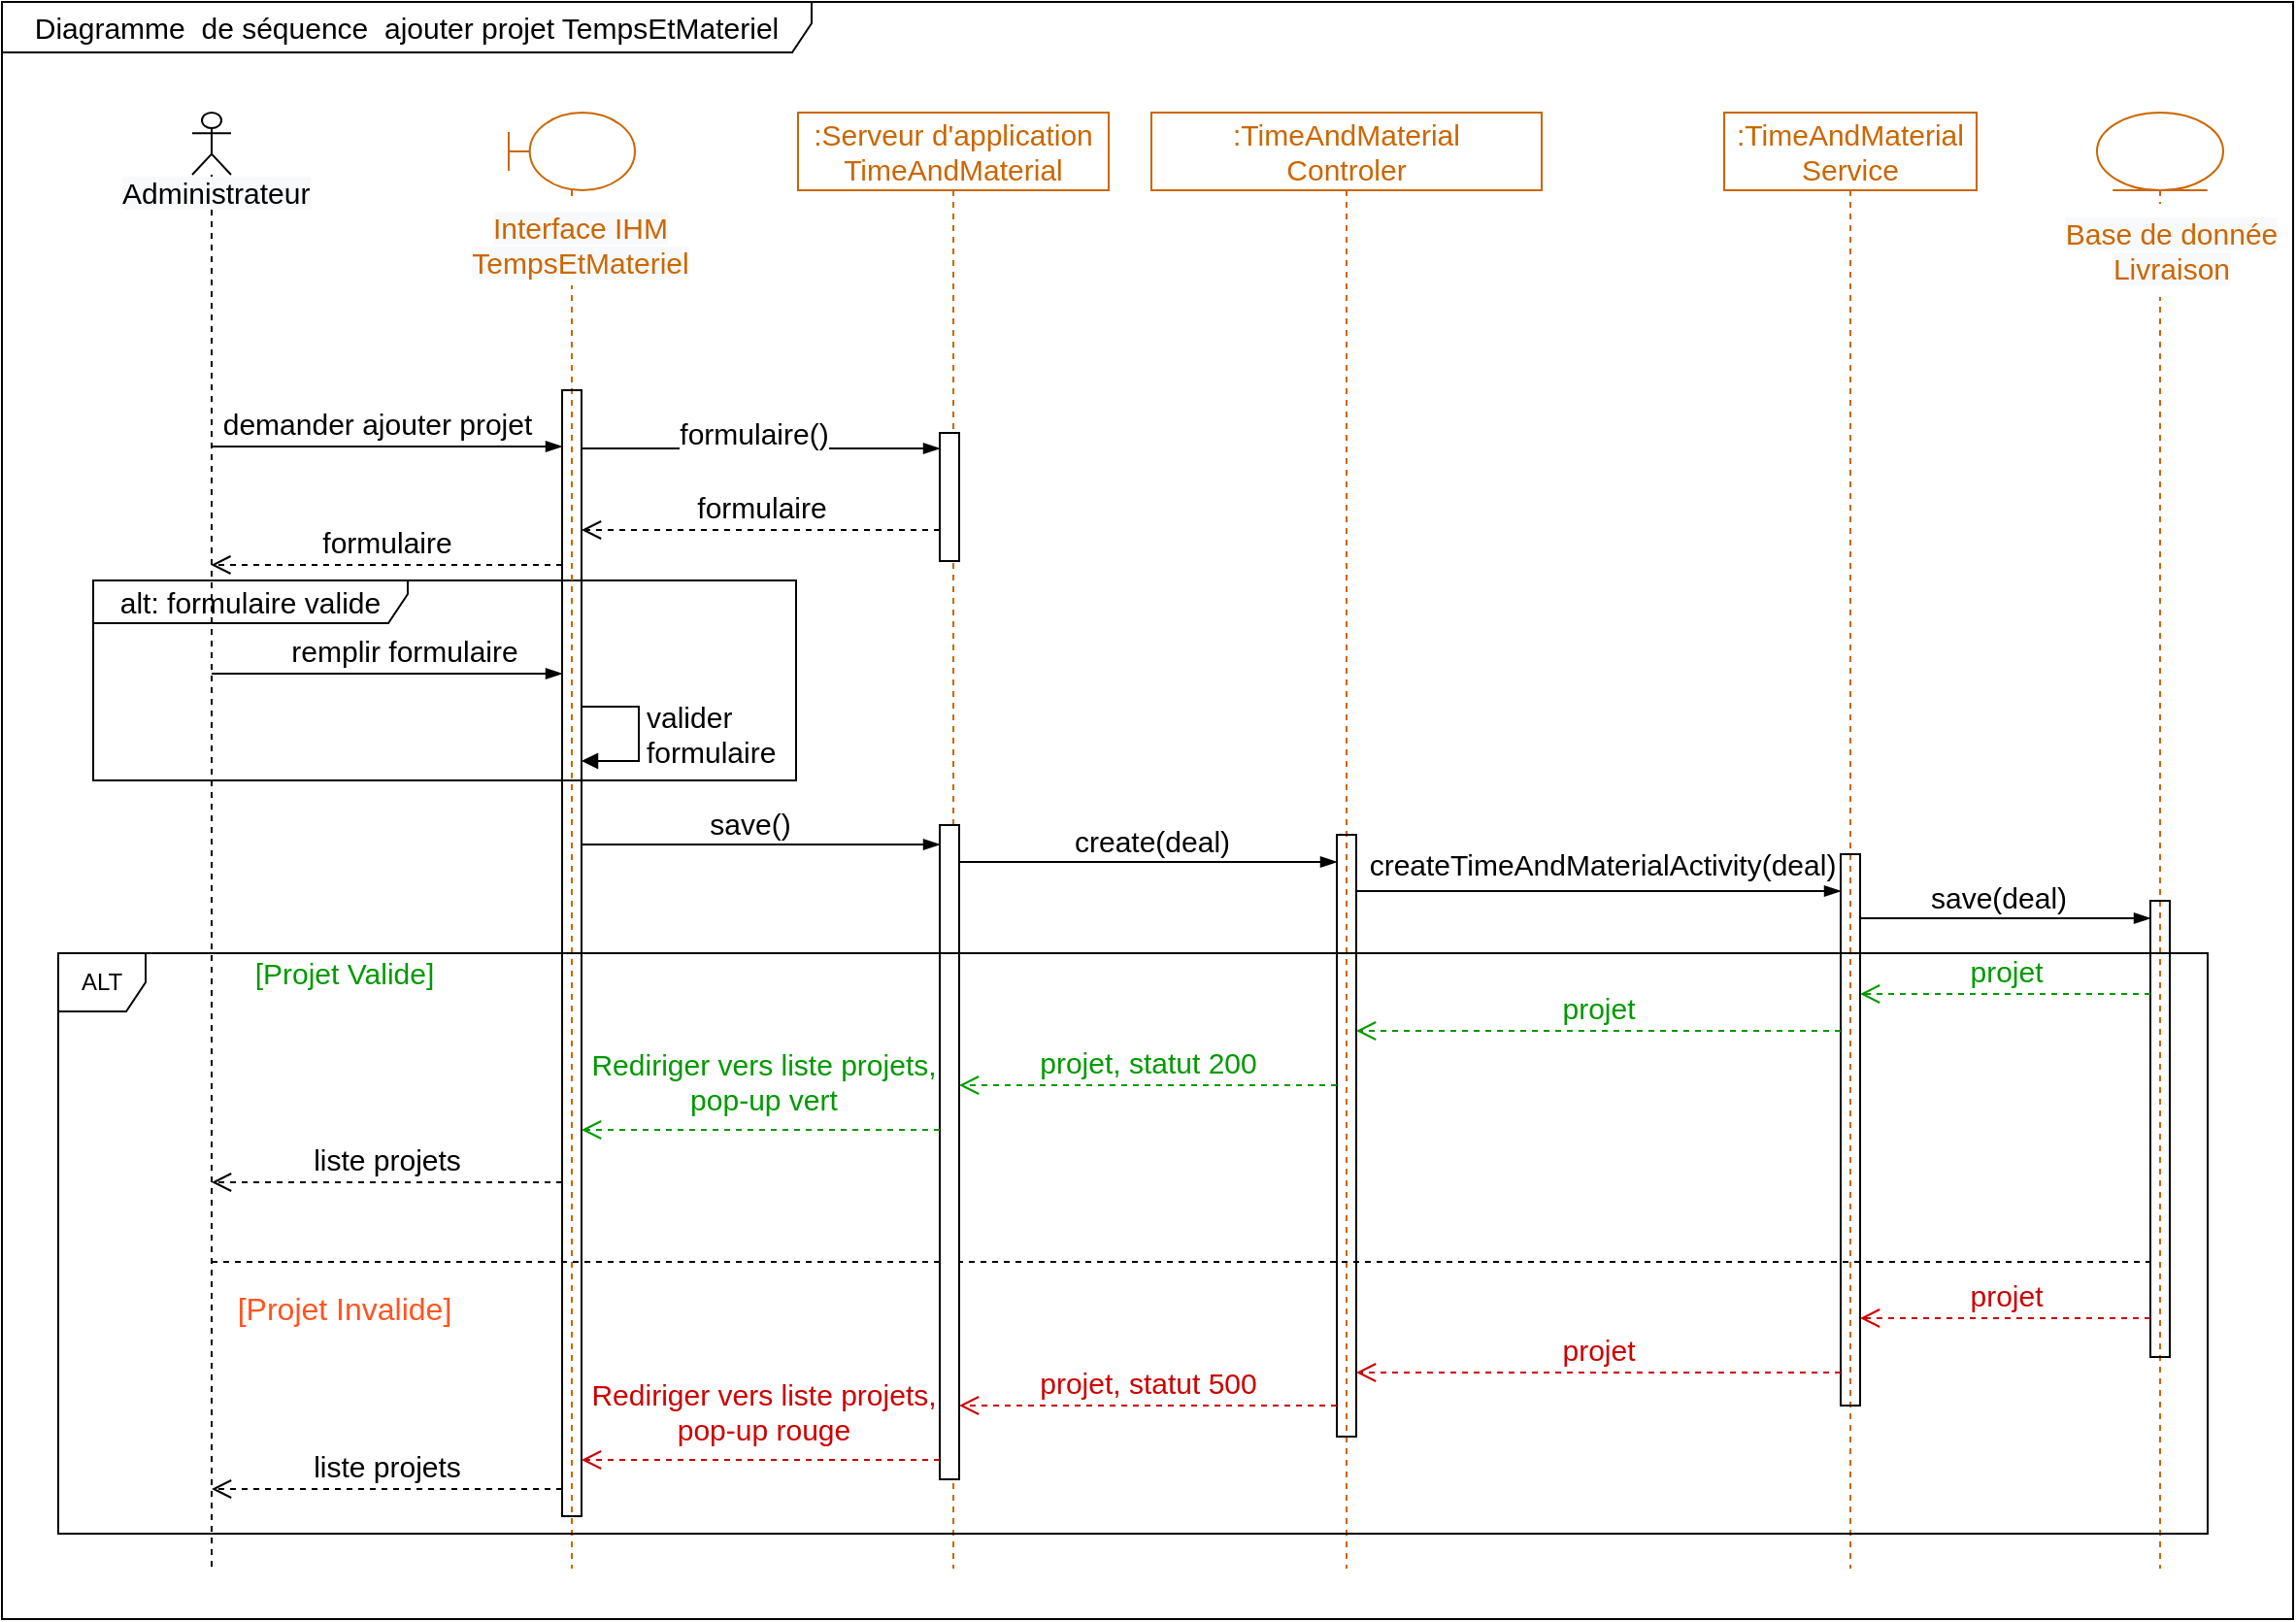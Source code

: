 <mxfile version="20.2.3" type="github">
  <diagram id="3ycZvg8SD_pY-ydtEEm7" name="Page-1">
    <mxGraphModel dx="2031" dy="1134" grid="0" gridSize="10" guides="1" tooltips="1" connect="1" arrows="1" fold="1" page="1" pageScale="1" pageWidth="827" pageHeight="1169" math="0" shadow="0">
      <root>
        <mxCell id="0" />
        <mxCell id="1" parent="0" />
        <mxCell id="iKNJWcs5wsSq8HuUoyNJ-98" value="&lt;font style=&quot;font-size: 15px;&quot;&gt;alt: formulaire valide&lt;/font&gt;" style="shape=umlFrame;whiteSpace=wrap;html=1;width=162;height=22;" vertex="1" parent="1">
          <mxGeometry x="59" y="306" width="362" height="103" as="geometry" />
        </mxCell>
        <mxCell id="iKNJWcs5wsSq8HuUoyNJ-85" value="Diagramme&amp;nbsp; de séquence&amp;nbsp; ajouter projet TempsEtMateriel" style="shape=umlFrame;whiteSpace=wrap;html=1;rounded=0;shadow=0;glass=0;sketch=0;fontSize=15;fillColor=none;width=417;height=26;" vertex="1" parent="1">
          <mxGeometry x="12" y="8" width="1180" height="833" as="geometry" />
        </mxCell>
        <mxCell id="iKNJWcs5wsSq8HuUoyNJ-44" value=":TimeAndMaterial&lt;br&gt;Controler" style="shape=umlLifeline;perimeter=lifelinePerimeter;whiteSpace=wrap;html=1;container=1;collapsible=0;recursiveResize=0;outlineConnect=0;rounded=0;shadow=0;glass=0;sketch=0;fillColor=none;fontSize=15;fontColor=#CC6600;strokeColor=#CC6600;" vertex="1" parent="1">
          <mxGeometry x="604" y="65" width="201" height="750" as="geometry" />
        </mxCell>
        <mxCell id="iKNJWcs5wsSq8HuUoyNJ-45" value="" style="html=1;points=[];perimeter=orthogonalPerimeter;rounded=0;shadow=0;glass=0;sketch=0;fontSize=15;fillColor=none;" vertex="1" parent="iKNJWcs5wsSq8HuUoyNJ-44">
          <mxGeometry x="95.5" y="372" width="10" height="310" as="geometry" />
        </mxCell>
        <mxCell id="iKNJWcs5wsSq8HuUoyNJ-114" style="edgeStyle=none;rounded=0;orthogonalLoop=1;jettySize=auto;html=1;fontSize=15;fontColor=#000000;strokeColor=#000000;endArrow=none;endFill=0;dashed=1;" edge="1" parent="1" source="iKNJWcs5wsSq8HuUoyNJ-46" target="iKNJWcs5wsSq8HuUoyNJ-51">
          <mxGeometry relative="1" as="geometry">
            <Array as="points">
              <mxPoint x="238" y="657" />
            </Array>
          </mxGeometry>
        </mxCell>
        <mxCell id="iKNJWcs5wsSq8HuUoyNJ-46" value="" style="shape=umlLifeline;participant=umlActor;perimeter=lifelinePerimeter;whiteSpace=wrap;html=1;container=1;collapsible=0;recursiveResize=0;verticalAlign=top;spacingTop=36;outlineConnect=0;fillColor=none;size=32;sketch=0;shadow=0;rounded=0;glass=0;" vertex="1" parent="1">
          <mxGeometry x="110" y="65" width="20" height="750" as="geometry" />
        </mxCell>
        <mxCell id="iKNJWcs5wsSq8HuUoyNJ-47" value="&lt;span style=&quot;color: rgb(0, 0, 0); font-family: Helvetica; font-size: 15px; font-style: normal; font-variant-ligatures: normal; font-variant-caps: normal; font-weight: 400; letter-spacing: normal; orphans: 2; text-align: center; text-indent: 0px; text-transform: none; widows: 2; word-spacing: 0px; -webkit-text-stroke-width: 0px; background-color: rgb(248, 249, 250); text-decoration-thickness: initial; text-decoration-style: initial; text-decoration-color: initial; float: none; display: inline !important;&quot;&gt;Administrateur&lt;/span&gt;" style="text;whiteSpace=wrap;html=1;fontSize=15;" vertex="1" parent="1">
          <mxGeometry x="72" y="91" width="105" height="36" as="geometry" />
        </mxCell>
        <mxCell id="iKNJWcs5wsSq8HuUoyNJ-48" value=":TimeAndMaterial&lt;br&gt;Service" style="shape=umlLifeline;perimeter=lifelinePerimeter;whiteSpace=wrap;html=1;container=1;collapsible=0;recursiveResize=0;outlineConnect=0;rounded=0;shadow=0;glass=0;sketch=0;fillColor=none;fontSize=15;fontColor=#CC6600;strokeColor=#CC6600;" vertex="1" parent="1">
          <mxGeometry x="899" y="65" width="130" height="750" as="geometry" />
        </mxCell>
        <mxCell id="iKNJWcs5wsSq8HuUoyNJ-49" value="" style="html=1;points=[];perimeter=orthogonalPerimeter;rounded=0;shadow=0;glass=0;sketch=0;fontSize=15;fillColor=none;" vertex="1" parent="iKNJWcs5wsSq8HuUoyNJ-48">
          <mxGeometry x="60" y="382" width="10" height="284" as="geometry" />
        </mxCell>
        <mxCell id="iKNJWcs5wsSq8HuUoyNJ-50" value="" style="shape=umlLifeline;participant=umlEntity;perimeter=lifelinePerimeter;whiteSpace=wrap;html=1;container=1;collapsible=0;recursiveResize=0;verticalAlign=top;spacingTop=36;outlineConnect=0;rounded=0;shadow=0;glass=0;sketch=0;fontSize=15;fillColor=none;fontColor=#CC6600;strokeColor=#CC6600;" vertex="1" parent="1">
          <mxGeometry x="1091" y="65" width="65" height="750" as="geometry" />
        </mxCell>
        <mxCell id="iKNJWcs5wsSq8HuUoyNJ-51" value="" style="html=1;points=[];perimeter=orthogonalPerimeter;rounded=0;shadow=0;glass=0;sketch=0;fontSize=15;fillColor=none;" vertex="1" parent="iKNJWcs5wsSq8HuUoyNJ-50">
          <mxGeometry x="27.5" y="406" width="10" height="235" as="geometry" />
        </mxCell>
        <mxCell id="iKNJWcs5wsSq8HuUoyNJ-52" value="&lt;span style=&quot;font-family: Helvetica; font-size: 15px; font-style: normal; font-variant-ligatures: normal; font-variant-caps: normal; font-weight: 400; letter-spacing: normal; orphans: 2; text-indent: 0px; text-transform: none; widows: 2; word-spacing: 0px; -webkit-text-stroke-width: 0px; background-color: rgb(248, 249, 250); text-decoration-thickness: initial; text-decoration-style: initial; text-decoration-color: initial; float: none; display: inline !important;&quot;&gt;Base de donnée&lt;br&gt;Livraison&lt;br&gt;&lt;/span&gt;" style="text;whiteSpace=wrap;html=1;fontSize=15;align=center;fillColor=default;fontColor=#CC6600;" vertex="1" parent="iKNJWcs5wsSq8HuUoyNJ-50">
          <mxGeometry x="-21" y="47" width="119" height="48" as="geometry" />
        </mxCell>
        <mxCell id="iKNJWcs5wsSq8HuUoyNJ-53" value="" style="shape=umlLifeline;participant=umlBoundary;perimeter=lifelinePerimeter;whiteSpace=wrap;html=1;container=1;collapsible=0;recursiveResize=0;verticalAlign=top;spacingTop=36;outlineConnect=0;rounded=0;shadow=0;glass=0;sketch=0;fontSize=15;fillColor=none;fontColor=#CC6600;strokeColor=#CC6600;" vertex="1" parent="1">
          <mxGeometry x="273" y="65" width="65" height="750" as="geometry" />
        </mxCell>
        <mxCell id="iKNJWcs5wsSq8HuUoyNJ-54" value="&lt;span style=&quot;font-family: Helvetica; font-size: 15px; font-style: normal; font-variant-ligatures: normal; font-variant-caps: normal; font-weight: 400; letter-spacing: normal; orphans: 2; text-indent: 0px; text-transform: none; widows: 2; word-spacing: 0px; -webkit-text-stroke-width: 0px; background-color: rgb(248, 249, 250); text-decoration-thickness: initial; text-decoration-style: initial; text-decoration-color: initial; float: none; display: inline !important;&quot;&gt;Interface IHM&lt;/span&gt;&lt;br style=&quot;font-family: Helvetica; font-size: 15px; font-style: normal; font-variant-ligatures: normal; font-variant-caps: normal; font-weight: 400; letter-spacing: normal; orphans: 2; text-indent: 0px; text-transform: none; widows: 2; word-spacing: 0px; -webkit-text-stroke-width: 0px; background-color: rgb(248, 249, 250); text-decoration-thickness: initial; text-decoration-style: initial; text-decoration-color: initial;&quot;&gt;&lt;span style=&quot;font-family: Helvetica; font-size: 15px; font-style: normal; font-variant-ligatures: normal; font-variant-caps: normal; font-weight: 400; letter-spacing: normal; orphans: 2; text-indent: 0px; text-transform: none; widows: 2; word-spacing: 0px; -webkit-text-stroke-width: 0px; background-color: rgb(248, 249, 250); text-decoration-thickness: initial; text-decoration-style: initial; text-decoration-color: initial; float: none; display: inline !important;&quot;&gt;TempsEtMateriel&lt;/span&gt;" style="text;whiteSpace=wrap;html=1;fontSize=15;align=center;fillColor=default;fontColor=#CC6600;" vertex="1" parent="iKNJWcs5wsSq8HuUoyNJ-53">
          <mxGeometry x="-24" y="44" width="122" height="45" as="geometry" />
        </mxCell>
        <mxCell id="iKNJWcs5wsSq8HuUoyNJ-55" value="" style="html=1;points=[];perimeter=orthogonalPerimeter;rounded=0;shadow=0;glass=0;sketch=0;fontSize=15;fillColor=none;" vertex="1" parent="iKNJWcs5wsSq8HuUoyNJ-53">
          <mxGeometry x="27.5" y="143" width="10" height="580" as="geometry" />
        </mxCell>
        <mxCell id="iKNJWcs5wsSq8HuUoyNJ-99" value="valider&lt;br&gt;formulaire" style="edgeStyle=orthogonalEdgeStyle;html=1;align=left;spacingLeft=2;endArrow=block;rounded=0;fontSize=15;" edge="1" parent="iKNJWcs5wsSq8HuUoyNJ-53" source="iKNJWcs5wsSq8HuUoyNJ-55" target="iKNJWcs5wsSq8HuUoyNJ-55">
          <mxGeometry relative="1" as="geometry">
            <mxPoint x="36" y="306" as="sourcePoint" />
            <Array as="points">
              <mxPoint x="67" y="306" />
              <mxPoint x="67" y="334" />
            </Array>
            <mxPoint x="36" y="334" as="targetPoint" />
          </mxGeometry>
        </mxCell>
        <mxCell id="iKNJWcs5wsSq8HuUoyNJ-63" value="" style="edgeStyle=elbowEdgeStyle;fontSize=12;html=1;endArrow=blockThin;endFill=1;rounded=0;" edge="1" parent="1" source="iKNJWcs5wsSq8HuUoyNJ-46" target="iKNJWcs5wsSq8HuUoyNJ-55">
          <mxGeometry width="160" relative="1" as="geometry">
            <mxPoint x="628" y="319" as="sourcePoint" />
            <mxPoint x="788" y="319" as="targetPoint" />
            <Array as="points">
              <mxPoint x="190" y="237" />
              <mxPoint x="171" y="210" />
            </Array>
          </mxGeometry>
        </mxCell>
        <mxCell id="iKNJWcs5wsSq8HuUoyNJ-64" value="demander ajouter projet" style="edgeLabel;html=1;align=center;verticalAlign=middle;resizable=0;points=[];fontSize=15;" vertex="1" connectable="0" parent="iKNJWcs5wsSq8HuUoyNJ-63">
          <mxGeometry x="-0.395" relative="1" as="geometry">
            <mxPoint x="30" y="-12" as="offset" />
          </mxGeometry>
        </mxCell>
        <mxCell id="iKNJWcs5wsSq8HuUoyNJ-67" value="" style="edgeStyle=elbowEdgeStyle;fontSize=12;html=1;endArrow=blockThin;endFill=1;rounded=0;" edge="1" parent="1" source="iKNJWcs5wsSq8HuUoyNJ-45" target="iKNJWcs5wsSq8HuUoyNJ-49">
          <mxGeometry width="160" relative="1" as="geometry">
            <mxPoint x="394" y="304" as="sourcePoint" />
            <mxPoint x="554" y="304" as="targetPoint" />
            <Array as="points">
              <mxPoint x="778" y="466" />
              <mxPoint x="753" y="257" />
              <mxPoint x="602" y="242" />
              <mxPoint x="527" y="271" />
            </Array>
          </mxGeometry>
        </mxCell>
        <mxCell id="iKNJWcs5wsSq8HuUoyNJ-68" value="createTimeAndMaterialActivity(deal)" style="edgeLabel;html=1;align=center;verticalAlign=middle;resizable=0;points=[];fontSize=15;" vertex="1" connectable="0" parent="iKNJWcs5wsSq8HuUoyNJ-67">
          <mxGeometry x="0.124" relative="1" as="geometry">
            <mxPoint x="-14" y="-14" as="offset" />
          </mxGeometry>
        </mxCell>
        <mxCell id="iKNJWcs5wsSq8HuUoyNJ-69" value="" style="edgeStyle=elbowEdgeStyle;fontSize=12;html=1;endArrow=blockThin;endFill=1;rounded=0;" edge="1" parent="1" source="iKNJWcs5wsSq8HuUoyNJ-49" target="iKNJWcs5wsSq8HuUoyNJ-51">
          <mxGeometry width="160" relative="1" as="geometry">
            <mxPoint x="474" y="304" as="sourcePoint" />
            <mxPoint x="634" y="304" as="targetPoint" />
            <Array as="points">
              <mxPoint x="1060" y="480" />
              <mxPoint x="969" y="491" />
              <mxPoint x="766" y="267" />
            </Array>
          </mxGeometry>
        </mxCell>
        <mxCell id="iKNJWcs5wsSq8HuUoyNJ-70" value="save(deal)" style="edgeLabel;html=1;align=center;verticalAlign=middle;resizable=0;points=[];fontSize=15;" vertex="1" connectable="0" parent="iKNJWcs5wsSq8HuUoyNJ-69">
          <mxGeometry x="-0.356" y="2" relative="1" as="geometry">
            <mxPoint x="23" y="-9" as="offset" />
          </mxGeometry>
        </mxCell>
        <mxCell id="iKNJWcs5wsSq8HuUoyNJ-71" value="&lt;font color=&quot;#009900&quot;&gt;projet&lt;/font&gt;" style="html=1;verticalAlign=bottom;endArrow=open;dashed=1;endSize=8;rounded=0;fontSize=15;strokeColor=#009900;" edge="1" parent="1" source="iKNJWcs5wsSq8HuUoyNJ-51" target="iKNJWcs5wsSq8HuUoyNJ-49">
          <mxGeometry relative="1" as="geometry">
            <mxPoint x="806" y="291" as="sourcePoint" />
            <mxPoint x="668" y="291" as="targetPoint" />
            <Array as="points">
              <mxPoint x="1025" y="519" />
            </Array>
          </mxGeometry>
        </mxCell>
        <mxCell id="iKNJWcs5wsSq8HuUoyNJ-72" value="&lt;font color=&quot;#009900&quot;&gt;projet&lt;/font&gt;" style="html=1;verticalAlign=bottom;endArrow=open;dashed=1;endSize=8;rounded=0;fontSize=15;strokeColor=#009900;" edge="1" parent="1" source="iKNJWcs5wsSq8HuUoyNJ-49" target="iKNJWcs5wsSq8HuUoyNJ-45">
          <mxGeometry relative="1" as="geometry">
            <mxPoint x="658" y="296" as="sourcePoint" />
            <mxPoint x="477" y="296" as="targetPoint" />
            <Array as="points">
              <mxPoint x="895" y="538" />
            </Array>
          </mxGeometry>
        </mxCell>
        <mxCell id="iKNJWcs5wsSq8HuUoyNJ-86" value=":Serveur d&#39;application&lt;br&gt;TimeAndMaterial" style="shape=umlLifeline;perimeter=lifelinePerimeter;whiteSpace=wrap;html=1;container=1;collapsible=0;recursiveResize=0;outlineConnect=0;rounded=0;shadow=0;glass=0;sketch=0;fillColor=none;fontSize=15;fontColor=#CC6600;strokeColor=#CC6600;" vertex="1" parent="1">
          <mxGeometry x="422" y="65" width="160" height="750" as="geometry" />
        </mxCell>
        <mxCell id="iKNJWcs5wsSq8HuUoyNJ-87" value="" style="html=1;points=[];perimeter=orthogonalPerimeter;" vertex="1" parent="iKNJWcs5wsSq8HuUoyNJ-86">
          <mxGeometry x="73" y="165" width="10" height="66" as="geometry" />
        </mxCell>
        <mxCell id="iKNJWcs5wsSq8HuUoyNJ-100" value="" style="html=1;points=[];perimeter=orthogonalPerimeter;" vertex="1" parent="iKNJWcs5wsSq8HuUoyNJ-86">
          <mxGeometry x="73" y="367" width="10" height="337" as="geometry" />
        </mxCell>
        <mxCell id="iKNJWcs5wsSq8HuUoyNJ-89" value="" style="fontSize=12;html=1;endArrow=blockThin;endFill=1;rounded=0;" edge="1" parent="1" source="iKNJWcs5wsSq8HuUoyNJ-55" target="iKNJWcs5wsSq8HuUoyNJ-87">
          <mxGeometry width="160" relative="1" as="geometry">
            <mxPoint x="294" y="256" as="sourcePoint" />
            <mxPoint x="599" y="366" as="targetPoint" />
            <Array as="points">
              <mxPoint x="382" y="238" />
            </Array>
          </mxGeometry>
        </mxCell>
        <mxCell id="iKNJWcs5wsSq8HuUoyNJ-90" value="formulaire()" style="edgeLabel;html=1;align=center;verticalAlign=middle;resizable=0;points=[];fontSize=15;" vertex="1" connectable="0" parent="iKNJWcs5wsSq8HuUoyNJ-89">
          <mxGeometry x="-0.006" y="-3" relative="1" as="geometry">
            <mxPoint x="-3" y="-11" as="offset" />
          </mxGeometry>
        </mxCell>
        <mxCell id="iKNJWcs5wsSq8HuUoyNJ-92" value="&lt;font style=&quot;font-size: 15px;&quot;&gt;formulaire&lt;/font&gt;" style="html=1;verticalAlign=bottom;endArrow=open;dashed=1;endSize=8;rounded=0;" edge="1" parent="1" source="iKNJWcs5wsSq8HuUoyNJ-87" target="iKNJWcs5wsSq8HuUoyNJ-55">
          <mxGeometry relative="1" as="geometry">
            <mxPoint x="438" y="323" as="sourcePoint" />
            <mxPoint x="358" y="323" as="targetPoint" />
            <Array as="points">
              <mxPoint x="411" y="280" />
            </Array>
          </mxGeometry>
        </mxCell>
        <mxCell id="iKNJWcs5wsSq8HuUoyNJ-93" value="&lt;font style=&quot;font-size: 15px;&quot;&gt;formulaire&lt;/font&gt;" style="html=1;verticalAlign=bottom;endArrow=open;dashed=1;endSize=8;rounded=0;" edge="1" parent="1">
          <mxGeometry relative="1" as="geometry">
            <mxPoint x="300.5" y="298.0" as="sourcePoint" />
            <mxPoint x="119.667" y="298.0" as="targetPoint" />
            <Array as="points">
              <mxPoint x="253" y="298" />
            </Array>
          </mxGeometry>
        </mxCell>
        <mxCell id="iKNJWcs5wsSq8HuUoyNJ-94" value="" style="fontSize=12;html=1;endArrow=blockThin;endFill=1;rounded=0;" edge="1" parent="1" source="iKNJWcs5wsSq8HuUoyNJ-46" target="iKNJWcs5wsSq8HuUoyNJ-55">
          <mxGeometry width="160" relative="1" as="geometry">
            <mxPoint x="338" y="365" as="sourcePoint" />
            <mxPoint x="498" y="365" as="targetPoint" />
            <Array as="points">
              <mxPoint x="255" y="354" />
            </Array>
          </mxGeometry>
        </mxCell>
        <mxCell id="iKNJWcs5wsSq8HuUoyNJ-96" value="remplir formulaire" style="edgeLabel;html=1;align=center;verticalAlign=middle;resizable=0;points=[];fontSize=15;" vertex="1" connectable="0" parent="iKNJWcs5wsSq8HuUoyNJ-94">
          <mxGeometry x="0.128" y="-4" relative="1" as="geometry">
            <mxPoint x="-3" y="-16" as="offset" />
          </mxGeometry>
        </mxCell>
        <mxCell id="iKNJWcs5wsSq8HuUoyNJ-101" value="" style="fontSize=12;html=1;endArrow=blockThin;endFill=1;rounded=0;" edge="1" parent="1" source="iKNJWcs5wsSq8HuUoyNJ-55" target="iKNJWcs5wsSq8HuUoyNJ-100">
          <mxGeometry width="160" relative="1" as="geometry">
            <mxPoint x="462" y="345" as="sourcePoint" />
            <mxPoint x="622" y="345" as="targetPoint" />
            <Array as="points">
              <mxPoint x="389" y="442" />
            </Array>
          </mxGeometry>
        </mxCell>
        <mxCell id="iKNJWcs5wsSq8HuUoyNJ-102" value="save()" style="edgeLabel;html=1;align=center;verticalAlign=middle;resizable=0;points=[];labelBackgroundColor=none;fontSize=15;" vertex="1" connectable="0" parent="iKNJWcs5wsSq8HuUoyNJ-101">
          <mxGeometry x="-0.081" y="1" relative="1" as="geometry">
            <mxPoint x="1" y="-10" as="offset" />
          </mxGeometry>
        </mxCell>
        <mxCell id="iKNJWcs5wsSq8HuUoyNJ-103" value="" style="fontSize=12;html=1;endArrow=blockThin;endFill=1;rounded=0;" edge="1" parent="1" source="iKNJWcs5wsSq8HuUoyNJ-100" target="iKNJWcs5wsSq8HuUoyNJ-45">
          <mxGeometry width="160" relative="1" as="geometry">
            <mxPoint x="518" y="289" as="sourcePoint" />
            <mxPoint x="678" y="289" as="targetPoint" />
            <Array as="points">
              <mxPoint x="525" y="451" />
            </Array>
          </mxGeometry>
        </mxCell>
        <mxCell id="iKNJWcs5wsSq8HuUoyNJ-104" value="&lt;span style=&quot;font-size: 15px;&quot;&gt;create(deal)&lt;/span&gt;" style="edgeLabel;html=1;align=center;verticalAlign=middle;resizable=0;points=[];labelBackgroundColor=none;fontSize=15;" vertex="1" connectable="0" parent="iKNJWcs5wsSq8HuUoyNJ-103">
          <mxGeometry x="0.25" relative="1" as="geometry">
            <mxPoint x="-23" y="-11" as="offset" />
          </mxGeometry>
        </mxCell>
        <mxCell id="iKNJWcs5wsSq8HuUoyNJ-105" value="&lt;font color=&quot;#009900&quot;&gt;projet, statut 200&lt;/font&gt;" style="html=1;verticalAlign=bottom;endArrow=open;dashed=1;endSize=8;rounded=0;fontSize=15;strokeColor=#009900;" edge="1" parent="1" source="iKNJWcs5wsSq8HuUoyNJ-45" target="iKNJWcs5wsSq8HuUoyNJ-100">
          <mxGeometry relative="1" as="geometry">
            <mxPoint x="661" y="538" as="sourcePoint" />
            <mxPoint x="410.0" y="538" as="targetPoint" />
            <Array as="points">
              <mxPoint x="633" y="566" />
            </Array>
          </mxGeometry>
        </mxCell>
        <mxCell id="iKNJWcs5wsSq8HuUoyNJ-106" value="&lt;font color=&quot;#009900&quot;&gt;Rediriger vers liste projets,&lt;br&gt;pop-up vert&lt;br&gt;&lt;/font&gt;" style="html=1;verticalAlign=bottom;endArrow=open;dashed=1;endSize=8;rounded=0;fontSize=15;strokeColor=#009900;" edge="1" parent="1" source="iKNJWcs5wsSq8HuUoyNJ-100" target="iKNJWcs5wsSq8HuUoyNJ-55">
          <mxGeometry x="-0.014" y="-4" relative="1" as="geometry">
            <mxPoint x="674.0" y="541" as="sourcePoint" />
            <mxPoint x="507" y="541" as="targetPoint" />
            <Array as="points">
              <mxPoint x="459" y="589" />
            </Array>
            <mxPoint as="offset" />
          </mxGeometry>
        </mxCell>
        <mxCell id="iKNJWcs5wsSq8HuUoyNJ-112" value="&lt;font color=&quot;#000000&quot;&gt;liste projets&lt;/font&gt;" style="html=1;verticalAlign=bottom;endArrow=open;dashed=1;endSize=8;rounded=0;fontSize=15;fontColor=#009900;strokeColor=#000000;" edge="1" parent="1" source="iKNJWcs5wsSq8HuUoyNJ-55" target="iKNJWcs5wsSq8HuUoyNJ-46">
          <mxGeometry relative="1" as="geometry">
            <mxPoint x="606" y="575" as="sourcePoint" />
            <mxPoint x="526" y="575" as="targetPoint" />
            <Array as="points">
              <mxPoint x="274" y="616" />
            </Array>
          </mxGeometry>
        </mxCell>
        <mxCell id="iKNJWcs5wsSq8HuUoyNJ-107" value="" style="group" vertex="1" connectable="0" parent="1">
          <mxGeometry x="22" y="388" width="1126" height="413" as="geometry" />
        </mxCell>
        <mxCell id="iKNJWcs5wsSq8HuUoyNJ-109" value="&lt;div style=&quot;text-align: left; font-size: 15px;&quot;&gt;&lt;span style=&quot;background-color: initial; font-size: 15px;&quot;&gt;[Projet&amp;nbsp;&lt;/span&gt;&lt;span style=&quot;background-color: initial; text-align: right; font-size: 15px;&quot;&gt;Valide]&lt;/span&gt;&lt;/div&gt;" style="text;html=1;strokeColor=none;fillColor=none;align=center;verticalAlign=middle;whiteSpace=wrap;rounded=0;fontSize=15;fontColor=#009900;" vertex="1" parent="iKNJWcs5wsSq8HuUoyNJ-107">
          <mxGeometry x="77.0" y="107.743" width="179.48" height="24.354" as="geometry" />
        </mxCell>
        <mxCell id="iKNJWcs5wsSq8HuUoyNJ-110" value="[Projet Invalide]" style="text;html=1;strokeColor=none;fillColor=none;align=center;verticalAlign=middle;whiteSpace=wrap;rounded=0;fontSize=16;fontColor=#FF5521;" vertex="1" parent="iKNJWcs5wsSq8HuUoyNJ-107">
          <mxGeometry x="103.24" y="282.002" width="127" height="22.604" as="geometry" />
        </mxCell>
        <mxCell id="iKNJWcs5wsSq8HuUoyNJ-108" value="ALT" style="shape=umlFrame;whiteSpace=wrap;html=1;width=45;height=30;" vertex="1" parent="iKNJWcs5wsSq8HuUoyNJ-107">
          <mxGeometry x="19" y="110" width="1107" height="299" as="geometry" />
        </mxCell>
        <mxCell id="iKNJWcs5wsSq8HuUoyNJ-116" value="&lt;font color=&quot;#cc0000&quot;&gt;projet&lt;/font&gt;" style="html=1;verticalAlign=bottom;endArrow=open;dashed=1;endSize=8;rounded=0;fontSize=15;fontColor=#000000;strokeColor=#CC0000;" edge="1" parent="1" source="iKNJWcs5wsSq8HuUoyNJ-51" target="iKNJWcs5wsSq8HuUoyNJ-49">
          <mxGeometry relative="1" as="geometry">
            <mxPoint x="680" y="696" as="sourcePoint" />
            <mxPoint x="600" y="696" as="targetPoint" />
            <Array as="points">
              <mxPoint x="1038" y="686" />
            </Array>
          </mxGeometry>
        </mxCell>
        <mxCell id="iKNJWcs5wsSq8HuUoyNJ-117" value="&lt;font color=&quot;#cc0000&quot;&gt;projet&lt;/font&gt;" style="html=1;verticalAlign=bottom;endArrow=open;dashed=1;endSize=8;rounded=0;fontSize=15;fontColor=#000000;strokeColor=#CC0000;" edge="1" parent="1" source="iKNJWcs5wsSq8HuUoyNJ-49" target="iKNJWcs5wsSq8HuUoyNJ-45">
          <mxGeometry relative="1" as="geometry">
            <mxPoint x="915" y="726" as="sourcePoint" />
            <mxPoint x="744" y="726" as="targetPoint" />
            <Array as="points">
              <mxPoint x="879" y="714" />
            </Array>
          </mxGeometry>
        </mxCell>
        <mxCell id="iKNJWcs5wsSq8HuUoyNJ-118" value="&lt;font color=&quot;#cc0000&quot;&gt;projet, statut 500&lt;/font&gt;" style="html=1;verticalAlign=bottom;endArrow=open;dashed=1;endSize=8;rounded=0;fontSize=15;fontColor=#000000;strokeColor=#CC0000;" edge="1" parent="1" source="iKNJWcs5wsSq8HuUoyNJ-45" target="iKNJWcs5wsSq8HuUoyNJ-100">
          <mxGeometry relative="1" as="geometry">
            <mxPoint x="651" y="723" as="sourcePoint" />
            <mxPoint x="400.0" y="723" as="targetPoint" />
            <Array as="points">
              <mxPoint x="619" y="731" />
            </Array>
          </mxGeometry>
        </mxCell>
        <mxCell id="iKNJWcs5wsSq8HuUoyNJ-119" value="&lt;font color=&quot;#cc0000&quot;&gt;Rediriger vers liste projets,&lt;br&gt;pop-up rouge&lt;/font&gt;" style="html=1;verticalAlign=bottom;endArrow=open;dashed=1;endSize=8;rounded=0;fontSize=15;strokeColor=#CC0000;" edge="1" parent="1" source="iKNJWcs5wsSq8HuUoyNJ-100" target="iKNJWcs5wsSq8HuUoyNJ-55">
          <mxGeometry x="-0.014" y="-4" relative="1" as="geometry">
            <mxPoint x="495" y="731" as="sourcePoint" />
            <mxPoint x="310.5" y="731" as="targetPoint" />
            <Array as="points">
              <mxPoint x="445" y="759" />
            </Array>
            <mxPoint as="offset" />
          </mxGeometry>
        </mxCell>
        <mxCell id="iKNJWcs5wsSq8HuUoyNJ-120" value="&lt;font color=&quot;#000000&quot;&gt;liste projets&lt;/font&gt;" style="html=1;verticalAlign=bottom;endArrow=open;dashed=1;endSize=8;rounded=0;fontSize=15;fontColor=#009900;strokeColor=#000000;" edge="1" parent="1" source="iKNJWcs5wsSq8HuUoyNJ-55" target="iKNJWcs5wsSq8HuUoyNJ-46">
          <mxGeometry relative="1" as="geometry">
            <mxPoint x="293.83" y="785" as="sourcePoint" />
            <mxPoint x="112.997" y="785" as="targetPoint" />
            <Array as="points">
              <mxPoint x="231" y="774" />
            </Array>
          </mxGeometry>
        </mxCell>
      </root>
    </mxGraphModel>
  </diagram>
</mxfile>
